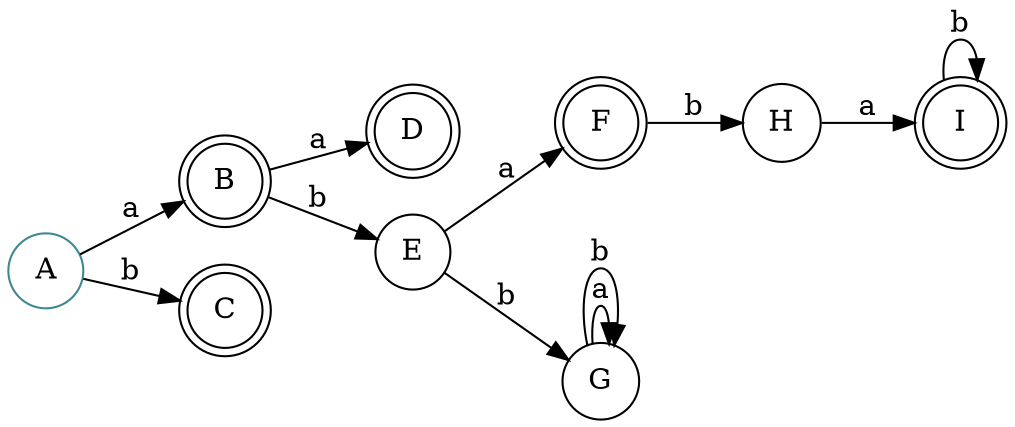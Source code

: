 digraph finite_state_machine {
	rankdir=LR size="8,5"
	node [shape=doublecircle]
	B
	C
	D
	F
	I
	node [shape=circle]
	A [color="#3F888F"]
	A -> B [label=a]
	A -> C [label=b]
	B -> D [label=a]
	B -> E [label=b]
	E -> F [label=a]
	E -> G [label=b]
	F -> H [label=b]
	G -> G [label=a]
	G -> G [label=b]
	H -> I [label=a]
	I -> I [label=b]
}
